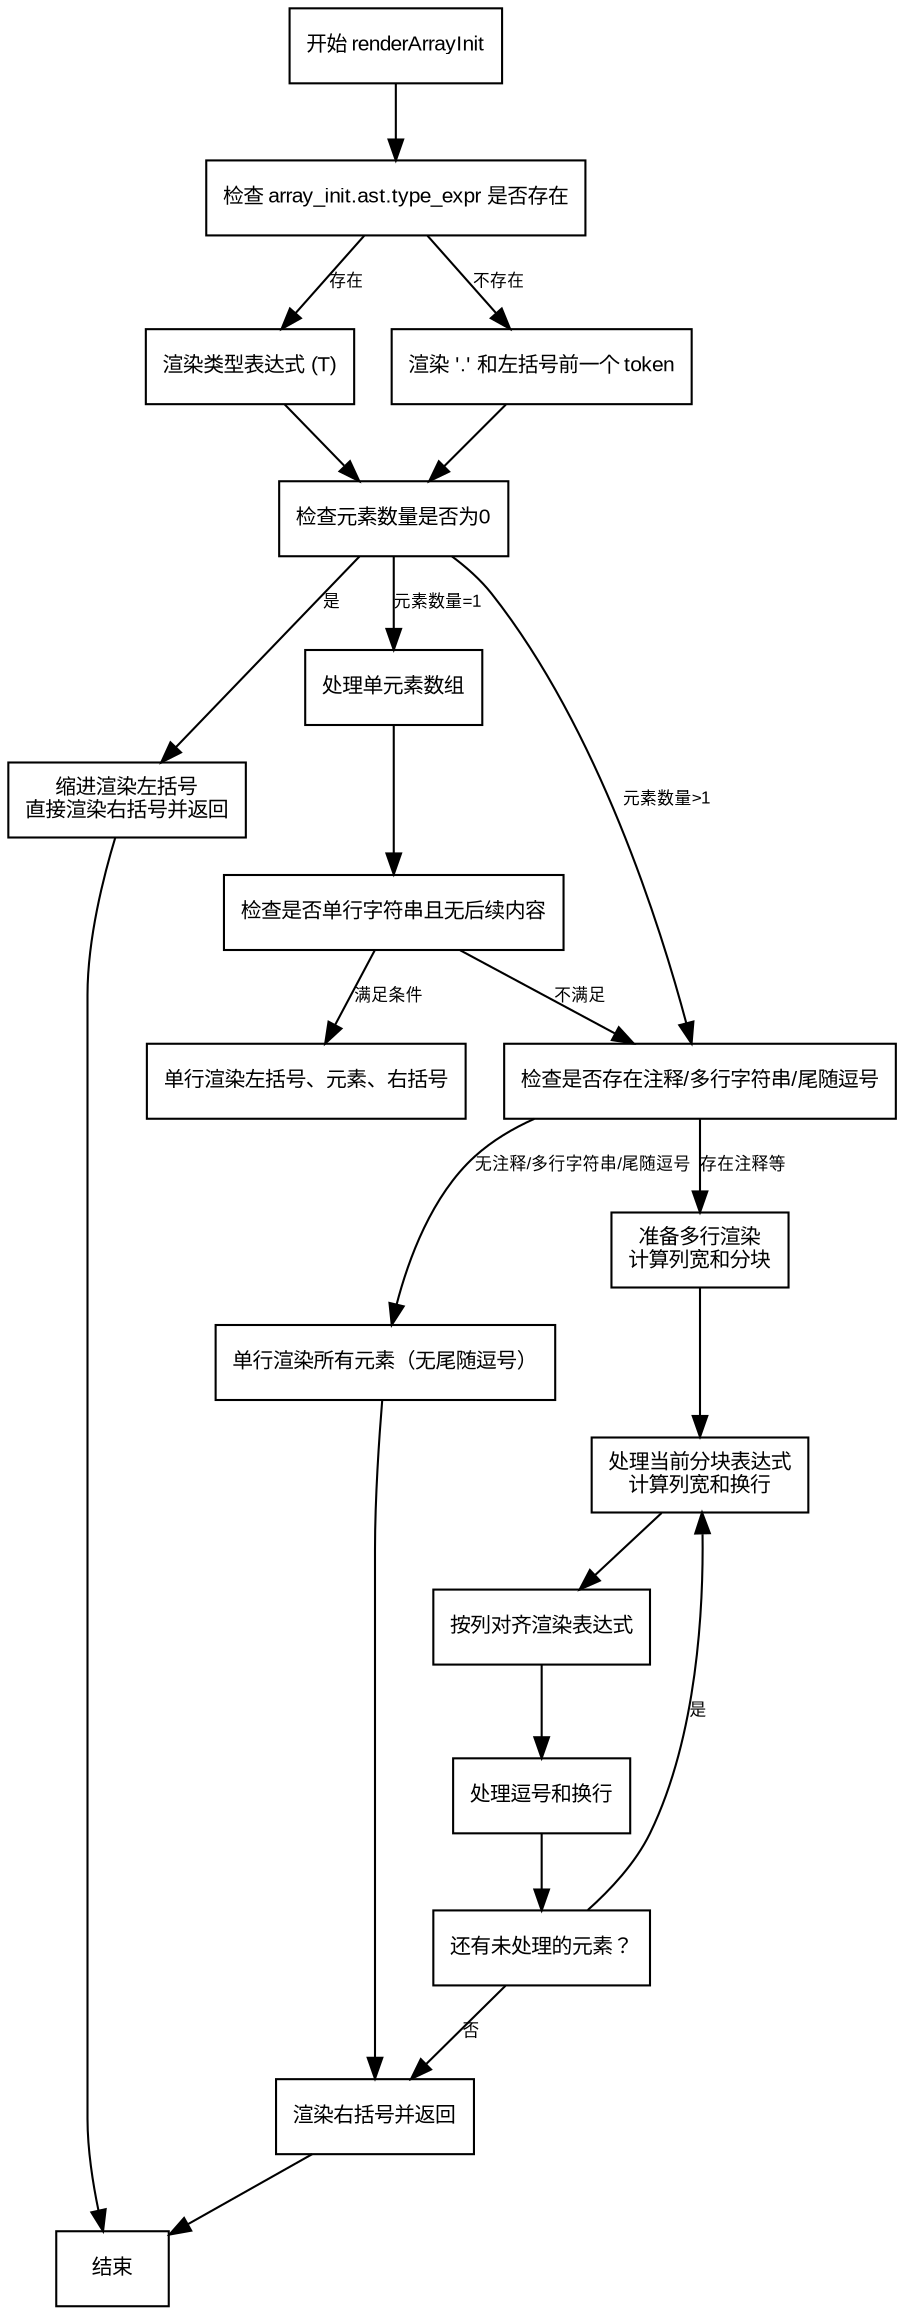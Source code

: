 
digraph RenderArrayInitFlow {
    node [shape=rectangle, fontname="Arial", fontsize=10];
    edge [fontname="Arial", fontsize=8];

    start [label="开始 renderArrayInit"];
    check_type_expr [label="检查 array_init.ast.type_expr 是否存在"];
    render_type_expr [label="渲染类型表达式 (T)"];
    render_dot_lbrace [label="渲染 '.' 和左括号前一个 token"];
    check_empty_elements [label="检查元素数量是否为0"];
    handle_empty_array [label="缩进渲染左括号\n直接渲染右括号并返回"];
    handle_single_element [label="处理单元素数组"];
    check_special_single_element [label="检查是否单行字符串且无后续内容"];
    render_single_line_single_element [label="单行渲染左括号、元素、右括号"];
    check_trailing_comments [label="检查是否存在注释/多行字符串/尾随逗号"];
    render_single_line [label="单行渲染所有元素（无尾随逗号）"];
    prepare_multi_line [label="准备多行渲染\n计算列宽和分块"];
    process_section [label="处理当前分块表达式\n计算列宽和换行"];
    render_elements_columns [label="按列对齐渲染表达式"];
    handle_comma_newline [label="处理逗号和换行"];
    loop_condition [label="还有未处理的元素？"];
    render_rbrace [label="渲染右括号并返回"];
    end [label="结束"];

    start -> check_type_expr;
    check_type_expr -> render_type_expr [label="存在"];
    check_type_expr -> render_dot_lbrace [label="不存在"];
    render_type_expr -> check_empty_elements;
    render_dot_lbrace -> check_empty_elements;

    check_empty_elements -> handle_empty_array [label="是"];
    check_empty_elements -> handle_single_element [label="元素数量=1"];
    check_empty_elements -> check_trailing_comments [label="元素数量>1"];

    handle_empty_array -> end;

    handle_single_element -> check_special_single_element;
    check_special_single_element -> render_single_line_single_element [label="满足条件"];
    check_special_single_element -> check_trailing_comments [label="不满足"];

    check_trailing_comments -> render_single_line [label="无注释/多行字符串/尾随逗号"];
    check_trailing_comments -> prepare_multi_line [label="存在注释等"];

    render_single_line -> render_rbrace;
    prepare_multi_line -> process_section;
    process_section -> render_elements_columns;
    render_elements_columns -> handle_comma_newline;
    handle_comma_newline -> loop_condition;
    loop_condition -> process_section [label="是"];
    loop_condition -> render_rbrace [label="否"];

    render_rbrace -> end;
}
